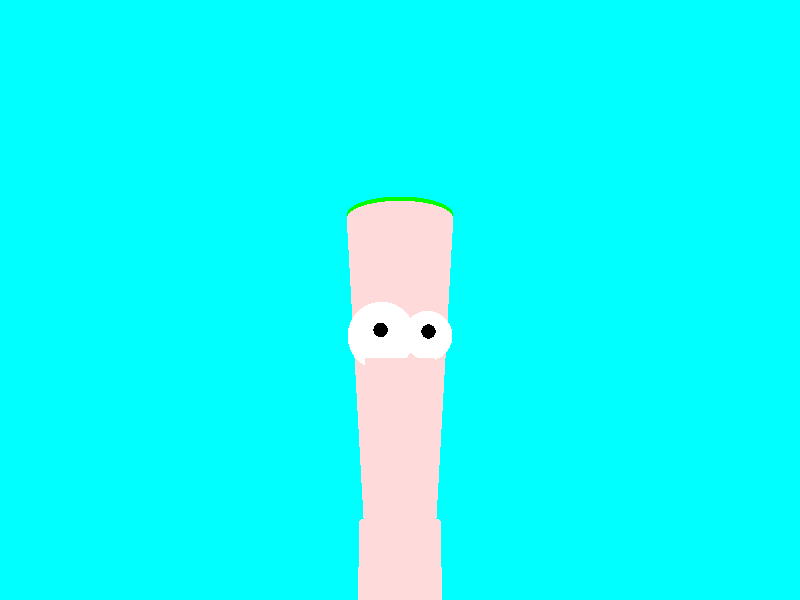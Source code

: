 #include "colors.inc"
#include "stones.inc"
#include "textures.inc"
#include "shapes.inc"
#include "metals.inc"
#include "woods.inc"

#declare c = <0,0,0>;

//Debugging variables                            
#declare camera_left_side = <-10,-1,0>;
#declare camera_right_side = <10,-1,0>;
#declare camera_center_side = <0,2,-14>;
#declare camera_up_side = <0,20,0>;

//Physiognomy
#declare head_size = 7;
#declare body_size = 5;

//Face factions positions variables
#declare face_up_position = c+<0,head_size,0>;
#declare face_down_position = c;
#declare radius_up_face = 1.3;
#declare radius_down_face = 0.8;

#declare right_eye_position = c+<0.6,4,-0.9>;
#declare left_eye_position = c+<-0.4,4,-0.9>;
#declare eye_radius = 0.75;

#declare nose_position_corner1 = left_eye_position+<-0.3,-2,-1>;
#declare nose_position_corner2 = right_eye_position+<0.1,-0.6,0>;

#declare base_hair_position = face_up_position+<0,0.1,0>;

//Body position variables
#declare body_up_position = face_down_position;
#declare body_down_position = body_up_position+<0,-body_size,0>;

//Color variables
#declare skin_color = color rgb< 1, 0.5, 0.5>*1.4;

camera{
    location camera_center_side
    look_at<0,5,0>
}

light_source{
    <0,10,-23>,
    color White
}

background{color Cyan}


//Ferb's head base
cone{
    face_up_position,radius_up_face
    face_down_position, radius_down_face
    texture{
        pigment{color rgb< 1, 0.5, 0.5>*1.4}
    }
}


union{

    //Right eye
    sphere{
        right_eye_position
        eye_radius-0.2
        pigment {White}
    }
    
    sphere{
        right_eye_position+<0,0,-0.6>
        eye_radius-0.6
        pigment{Black}
    }

}
//Left eye
union{
    
    sphere{
        left_eye_position
        eye_radius
        pigment{White}
    
    }
    
    sphere{
        left_eye_position+<0,0,-0.8>
        eye_radius-0.6
        pigment{Black}
    } 
}

//Nose
box{
    nose_position_corner1
    nose_position_corner2
    texture{
        pigment{skin_color}
    }
       
}

//body
cone{
    body_up_position, radius_down_face+0.1
    body_down_position, radius_down_face+0.1
    texture{
        pigment{skin_color}
    }
}

//Hair
union{

    cylinder{
        face_up_position,
        base_hair_position,
        radius_up_face
        pigment{color Green}
    }
}